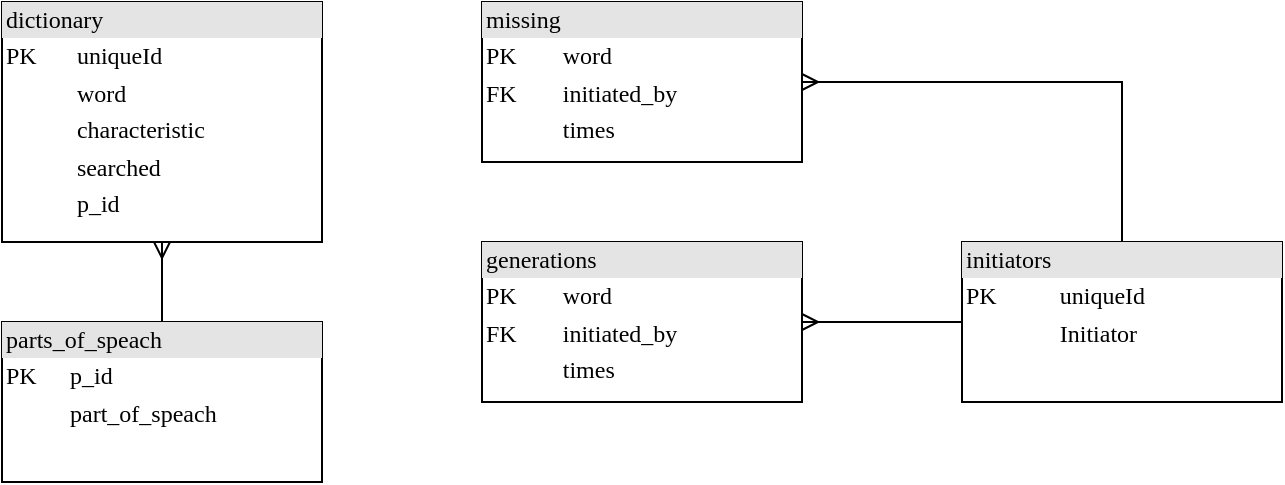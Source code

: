 <mxfile version="14.2.7" type="device"><diagram name="Page-1" id="2ca16b54-16f6-2749-3443-fa8db7711227"><mxGraphModel dx="593" dy="299" grid="1" gridSize="10" guides="1" tooltips="1" connect="1" arrows="1" fold="1" page="1" pageScale="1" pageWidth="1100" pageHeight="850" background="#ffffff" math="0" shadow="0"><root><mxCell id="0"/><mxCell id="1" parent="0"/><mxCell id="fZLUW2lkZmE5Rurf0ckc-1" style="edgeStyle=orthogonalEdgeStyle;rounded=0;orthogonalLoop=1;jettySize=auto;html=1;entryX=0;entryY=0.5;entryDx=0;entryDy=0;endArrow=none;endFill=0;startArrow=ERmany;startFill=0;exitX=1;exitY=0.5;exitDx=0;exitDy=0;" edge="1" parent="1" source="2ed32ef02a7f4228-6" target="2ed32ef02a7f4228-12"><mxGeometry relative="1" as="geometry"><mxPoint x="270" y="211" as="sourcePoint"/></mxGeometry></mxCell><mxCell id="2ed32ef02a7f4228-6" value="&lt;div style=&quot;box-sizing: border-box ; width: 100% ; background: #e4e4e4 ; padding: 2px&quot;&gt;generations&lt;/div&gt;&lt;table style=&quot;width: 100% ; font-size: 1em&quot; cellpadding=&quot;2&quot; cellspacing=&quot;0&quot;&gt;&lt;tbody&gt;&lt;tr&gt;&lt;td&gt;PK&lt;/td&gt;&lt;td&gt;word&lt;/td&gt;&lt;/tr&gt;&lt;tr&gt;&lt;td&gt;FK&lt;/td&gt;&lt;td&gt;initiated_by&lt;/td&gt;&lt;/tr&gt;&lt;tr&gt;&lt;td&gt;&lt;/td&gt;&lt;td&gt;times&lt;/td&gt;&lt;/tr&gt;&lt;/tbody&gt;&lt;/table&gt;" style="verticalAlign=top;align=left;overflow=fill;html=1;rounded=0;shadow=0;comic=0;labelBackgroundColor=none;strokeWidth=1;fontFamily=Verdana;fontSize=12" parent="1" vertex="1"><mxGeometry x="280" y="160" width="160" height="80" as="geometry"/></mxCell><mxCell id="2ed32ef02a7f4228-9" value="&lt;div style=&quot;box-sizing: border-box ; width: 100% ; background: #e4e4e4 ; padding: 2px&quot;&gt;missing&lt;/div&gt;&lt;table style=&quot;width: 100% ; font-size: 1em&quot; cellpadding=&quot;2&quot; cellspacing=&quot;0&quot;&gt;&lt;tbody&gt;&lt;tr&gt;&lt;td&gt;PK&lt;/td&gt;&lt;td&gt;word&lt;/td&gt;&lt;/tr&gt;&lt;tr&gt;&lt;td&gt;FK&lt;/td&gt;&lt;td&gt;initiated_by&lt;/td&gt;&lt;/tr&gt;&lt;tr&gt;&lt;td&gt;&lt;/td&gt;&lt;td&gt;times&lt;/td&gt;&lt;/tr&gt;&lt;/tbody&gt;&lt;/table&gt;" style="verticalAlign=top;align=left;overflow=fill;html=1;rounded=0;shadow=0;comic=0;labelBackgroundColor=none;strokeWidth=1;fontFamily=Verdana;fontSize=12" parent="1" vertex="1"><mxGeometry x="280" y="40" width="160" height="80" as="geometry"/></mxCell><mxCell id="fZLUW2lkZmE5Rurf0ckc-5" value="" style="edgeStyle=orthogonalEdgeStyle;rounded=0;orthogonalLoop=1;jettySize=auto;html=1;startArrow=ERmany;startFill=0;endArrow=none;endFill=0;" edge="1" parent="1" source="2ed32ef02a7f4228-10"><mxGeometry relative="1" as="geometry"><mxPoint x="120" y="200" as="targetPoint"/></mxGeometry></mxCell><mxCell id="2ed32ef02a7f4228-10" value="&lt;div style=&quot;box-sizing: border-box ; width: 100% ; background: #e4e4e4 ; padding: 2px&quot;&gt;dictionary&lt;/div&gt;&lt;table style=&quot;width: 100% ; font-size: 1em&quot; cellpadding=&quot;2&quot; cellspacing=&quot;0&quot;&gt;&lt;tbody&gt;&lt;tr&gt;&lt;td&gt;PK&lt;/td&gt;&lt;td&gt;uniqueId&lt;/td&gt;&lt;/tr&gt;&lt;tr&gt;&lt;td&gt;&lt;br&gt;&lt;/td&gt;&lt;td&gt;word&lt;/td&gt;&lt;/tr&gt;&lt;tr&gt;&lt;td&gt;&lt;/td&gt;&lt;td&gt;characteristic&lt;/td&gt;&lt;/tr&gt;&lt;tr&gt;&lt;td&gt;&lt;br&gt;&lt;/td&gt;&lt;td&gt;searched&lt;/td&gt;&lt;/tr&gt;&lt;tr&gt;&lt;td&gt;&lt;br&gt;&lt;/td&gt;&lt;td&gt;p_id&lt;br&gt;&lt;/td&gt;&lt;/tr&gt;&lt;/tbody&gt;&lt;/table&gt;" style="verticalAlign=top;align=left;overflow=fill;html=1;rounded=0;shadow=0;comic=0;labelBackgroundColor=none;strokeWidth=1;fontFamily=Verdana;fontSize=12" parent="1" vertex="1"><mxGeometry x="40" y="40" width="160" height="120" as="geometry"/></mxCell><mxCell id="2ed32ef02a7f4228-12" value="&lt;div style=&quot;box-sizing: border-box ; width: 100% ; background: #e4e4e4 ; padding: 2px&quot;&gt;initiators&lt;/div&gt;&lt;table style=&quot;width: 100% ; font-size: 1em&quot; cellpadding=&quot;2&quot; cellspacing=&quot;0&quot;&gt;&lt;tbody&gt;&lt;tr&gt;&lt;td&gt;PK&lt;/td&gt;&lt;td&gt;uniqueId&lt;/td&gt;&lt;/tr&gt;&lt;tr&gt;&lt;td&gt;&lt;br&gt;&lt;/td&gt;&lt;td&gt;Initiator&lt;/td&gt;&lt;/tr&gt;&lt;/tbody&gt;&lt;/table&gt;" style="verticalAlign=top;align=left;overflow=fill;html=1;rounded=0;shadow=0;comic=0;labelBackgroundColor=none;strokeWidth=1;fontFamily=Verdana;fontSize=12" parent="1" vertex="1"><mxGeometry x="520" y="160" width="160" height="80" as="geometry"/></mxCell><mxCell id="fZLUW2lkZmE5Rurf0ckc-2" style="edgeStyle=orthogonalEdgeStyle;rounded=0;orthogonalLoop=1;jettySize=auto;html=1;entryX=0.5;entryY=0;entryDx=0;entryDy=0;endArrow=none;endFill=0;startArrow=ERmany;startFill=0;exitX=1;exitY=0.5;exitDx=0;exitDy=0;" edge="1" parent="1" source="2ed32ef02a7f4228-9" target="2ed32ef02a7f4228-12"><mxGeometry relative="1" as="geometry"><mxPoint x="220" y="130" as="sourcePoint"/><mxPoint x="190" y="270" as="targetPoint"/></mxGeometry></mxCell><mxCell id="fZLUW2lkZmE5Rurf0ckc-6" value="&lt;div style=&quot;box-sizing: border-box ; width: 100% ; background: #e4e4e4 ; padding: 2px&quot;&gt;parts_of_speach&lt;/div&gt;&lt;table style=&quot;width: 100% ; font-size: 1em&quot; cellpadding=&quot;2&quot; cellspacing=&quot;0&quot;&gt;&lt;tbody&gt;&lt;tr&gt;&lt;td&gt;PK&lt;/td&gt;&lt;td&gt;p_id&lt;/td&gt;&lt;/tr&gt;&lt;tr&gt;&lt;td&gt;&lt;br&gt;&lt;/td&gt;&lt;td&gt;part_of_speach&lt;/td&gt;&lt;/tr&gt;&lt;/tbody&gt;&lt;/table&gt;" style="verticalAlign=top;align=left;overflow=fill;html=1;rounded=0;shadow=0;comic=0;labelBackgroundColor=none;strokeWidth=1;fontFamily=Verdana;fontSize=12" vertex="1" parent="1"><mxGeometry x="40" y="200" width="160" height="80" as="geometry"/></mxCell></root></mxGraphModel></diagram></mxfile>
